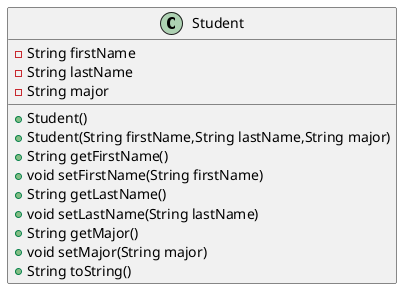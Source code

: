 @startuml
class Student{
-String firstName
-String lastName
-String major

+Student()
+Student(String firstName,String lastName,String major)
+String getFirstName()
+void setFirstName(String firstName)
+String getLastName()
+void setLastName(String lastName)
+String getMajor()
+void setMajor(String major)
+String toString()
}


@enduml
